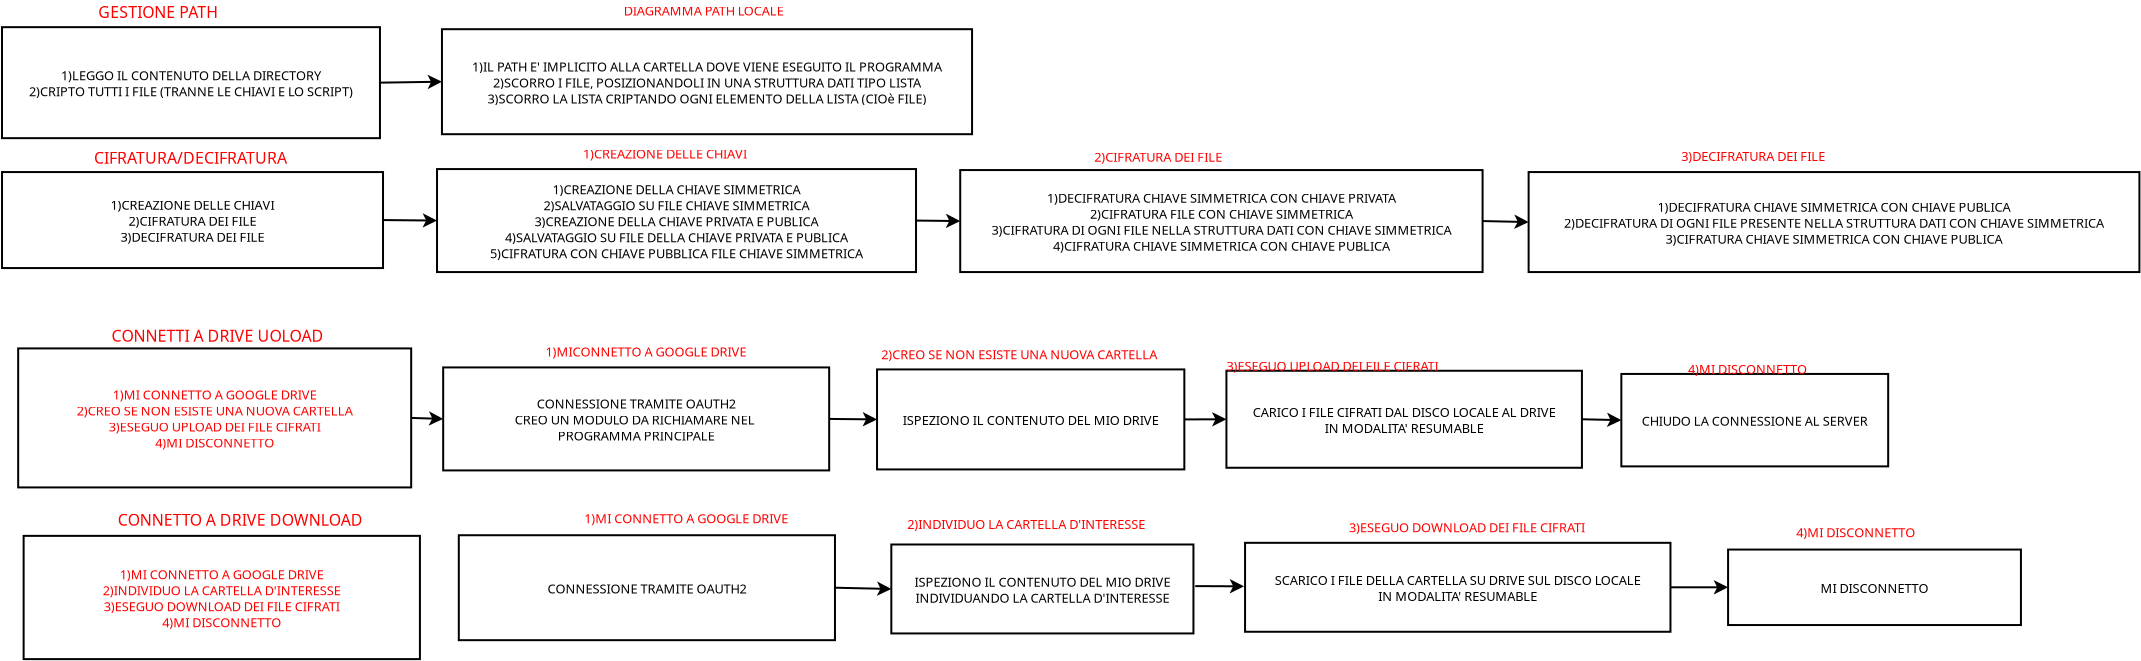 <?xml version="1.0" encoding="UTF-8"?>
<dia:diagram xmlns:dia="http://www.lysator.liu.se/~alla/dia/">
  <dia:layer name="Sfondo" visible="true" active="true">
    <dia:object type="Standard - Text" version="1" id="O0">
      <dia:attribute name="obj_pos">
        <dia:point val="-563.431,-408.673"/>
      </dia:attribute>
      <dia:attribute name="obj_bb">
        <dia:rectangle val="-563.431,-409.411;-552.171,-408.486"/>
      </dia:attribute>
      <dia:attribute name="text">
        <dia:composite type="text">
          <dia:attribute name="string">
            <dia:string>#CONNETTI A DRIVE UOLOAD#</dia:string>
          </dia:attribute>
          <dia:attribute name="font">
            <dia:font family="sans" style="0" name="Helvetica"/>
          </dia:attribute>
          <dia:attribute name="height">
            <dia:real val="0.994"/>
          </dia:attribute>
          <dia:attribute name="pos">
            <dia:point val="-563.431,-408.673"/>
          </dia:attribute>
          <dia:attribute name="color">
            <dia:color val="#ff0000"/>
          </dia:attribute>
          <dia:attribute name="alignment">
            <dia:enum val="0"/>
          </dia:attribute>
        </dia:composite>
      </dia:attribute>
      <dia:attribute name="valign">
        <dia:enum val="3"/>
      </dia:attribute>
    </dia:object>
    <dia:object type="Flowchart - Box" version="0" id="O1">
      <dia:attribute name="obj_pos">
        <dia:point val="-568.091,-408.337"/>
      </dia:attribute>
      <dia:attribute name="obj_bb">
        <dia:rectangle val="-568.141,-408.387;-548.391,-401.337"/>
      </dia:attribute>
      <dia:attribute name="elem_corner">
        <dia:point val="-568.091,-408.337"/>
      </dia:attribute>
      <dia:attribute name="elem_width">
        <dia:real val="19.65"/>
      </dia:attribute>
      <dia:attribute name="elem_height">
        <dia:real val="6.95"/>
      </dia:attribute>
      <dia:attribute name="border_width">
        <dia:real val="0.1"/>
      </dia:attribute>
      <dia:attribute name="show_background">
        <dia:boolean val="true"/>
      </dia:attribute>
      <dia:attribute name="padding">
        <dia:real val="0.5"/>
      </dia:attribute>
      <dia:attribute name="text">
        <dia:composite type="text">
          <dia:attribute name="string">
            <dia:string>#1)MI CONNETTO A GOOGLE DRIVE
2)CREO SE NON ESISTE UNA NUOVA CARTELLA
3)ESEGUO UPLOAD DEI FILE CIFRATI
4)MI DISCONNETTO#</dia:string>
          </dia:attribute>
          <dia:attribute name="font">
            <dia:font family="sans" style="0" name="Helvetica"/>
          </dia:attribute>
          <dia:attribute name="height">
            <dia:real val="0.8"/>
          </dia:attribute>
          <dia:attribute name="pos">
            <dia:point val="-558.266,-405.867"/>
          </dia:attribute>
          <dia:attribute name="color">
            <dia:color val="#ff0000"/>
          </dia:attribute>
          <dia:attribute name="alignment">
            <dia:enum val="1"/>
          </dia:attribute>
        </dia:composite>
      </dia:attribute>
    </dia:object>
    <dia:object type="Flowchart - Box" version="0" id="O2">
      <dia:attribute name="obj_pos">
        <dia:point val="-546.841,-407.387"/>
      </dia:attribute>
      <dia:attribute name="obj_bb">
        <dia:rectangle val="-546.891,-407.437;-527.491,-402.187"/>
      </dia:attribute>
      <dia:attribute name="elem_corner">
        <dia:point val="-546.841,-407.387"/>
      </dia:attribute>
      <dia:attribute name="elem_width">
        <dia:real val="19.3"/>
      </dia:attribute>
      <dia:attribute name="elem_height">
        <dia:real val="5.15"/>
      </dia:attribute>
      <dia:attribute name="show_background">
        <dia:boolean val="true"/>
      </dia:attribute>
      <dia:attribute name="padding">
        <dia:real val="0.5"/>
      </dia:attribute>
      <dia:attribute name="text">
        <dia:composite type="text">
          <dia:attribute name="string">
            <dia:string>#CONNESSIONE TRAMITE OAUTH2
CREO UN MODULO DA RICHIAMARE NEL 
PROGRAMMA PRINCIPALE#</dia:string>
          </dia:attribute>
          <dia:attribute name="font">
            <dia:font family="sans" style="0" name="Helvetica"/>
          </dia:attribute>
          <dia:attribute name="height">
            <dia:real val="0.8"/>
          </dia:attribute>
          <dia:attribute name="pos">
            <dia:point val="-537.191,-405.417"/>
          </dia:attribute>
          <dia:attribute name="color">
            <dia:color val="#000000"/>
          </dia:attribute>
          <dia:attribute name="alignment">
            <dia:enum val="1"/>
          </dia:attribute>
        </dia:composite>
      </dia:attribute>
    </dia:object>
    <dia:object type="Standard - Text" version="1" id="O3">
      <dia:attribute name="obj_pos">
        <dia:point val="-541.722,-407.934"/>
      </dia:attribute>
      <dia:attribute name="obj_bb">
        <dia:rectangle val="-541.722,-408.529;-530.942,-407.784"/>
      </dia:attribute>
      <dia:attribute name="text">
        <dia:composite type="text">
          <dia:attribute name="string">
            <dia:string>#1)MICONNETTO A GOOGLE DRIVE#</dia:string>
          </dia:attribute>
          <dia:attribute name="font">
            <dia:font family="sans" style="0" name="Helvetica"/>
          </dia:attribute>
          <dia:attribute name="height">
            <dia:real val="0.8"/>
          </dia:attribute>
          <dia:attribute name="pos">
            <dia:point val="-541.722,-407.934"/>
          </dia:attribute>
          <dia:attribute name="color">
            <dia:color val="#ff0000"/>
          </dia:attribute>
          <dia:attribute name="alignment">
            <dia:enum val="0"/>
          </dia:attribute>
        </dia:composite>
      </dia:attribute>
      <dia:attribute name="valign">
        <dia:enum val="3"/>
      </dia:attribute>
    </dia:object>
    <dia:object type="Flowchart - Box" version="0" id="O4">
      <dia:attribute name="obj_pos">
        <dia:point val="-525.148,-407.287"/>
      </dia:attribute>
      <dia:attribute name="obj_bb">
        <dia:rectangle val="-525.198,-407.337;-509.733,-402.237"/>
      </dia:attribute>
      <dia:attribute name="elem_corner">
        <dia:point val="-525.148,-407.287"/>
      </dia:attribute>
      <dia:attribute name="elem_width">
        <dia:real val="15.365"/>
      </dia:attribute>
      <dia:attribute name="elem_height">
        <dia:real val="5.0"/>
      </dia:attribute>
      <dia:attribute name="show_background">
        <dia:boolean val="true"/>
      </dia:attribute>
      <dia:attribute name="padding">
        <dia:real val="0.5"/>
      </dia:attribute>
      <dia:attribute name="text">
        <dia:composite type="text">
          <dia:attribute name="string">
            <dia:string>#ISPEZIONO IL CONTENUTO DEL MIO DRIVE#</dia:string>
          </dia:attribute>
          <dia:attribute name="font">
            <dia:font family="sans" style="0" name="Helvetica"/>
          </dia:attribute>
          <dia:attribute name="height">
            <dia:real val="0.8"/>
          </dia:attribute>
          <dia:attribute name="pos">
            <dia:point val="-517.466,-404.592"/>
          </dia:attribute>
          <dia:attribute name="color">
            <dia:color val="#000000"/>
          </dia:attribute>
          <dia:attribute name="alignment">
            <dia:enum val="1"/>
          </dia:attribute>
        </dia:composite>
      </dia:attribute>
    </dia:object>
    <dia:object type="Standard - Text" version="1" id="O5">
      <dia:attribute name="obj_pos">
        <dia:point val="-524.938,-407.792"/>
      </dia:attribute>
      <dia:attribute name="obj_bb">
        <dia:rectangle val="-524.938,-408.387;-509.791,-407.642"/>
      </dia:attribute>
      <dia:attribute name="text">
        <dia:composite type="text">
          <dia:attribute name="string">
            <dia:string>#2)CREO SE NON ESISTE UNA NUOVA CARTELLA#</dia:string>
          </dia:attribute>
          <dia:attribute name="font">
            <dia:font family="sans" style="0" name="Helvetica"/>
          </dia:attribute>
          <dia:attribute name="height">
            <dia:real val="0.8"/>
          </dia:attribute>
          <dia:attribute name="pos">
            <dia:point val="-524.938,-407.792"/>
          </dia:attribute>
          <dia:attribute name="color">
            <dia:color val="#ff0000"/>
          </dia:attribute>
          <dia:attribute name="alignment">
            <dia:enum val="0"/>
          </dia:attribute>
        </dia:composite>
      </dia:attribute>
      <dia:attribute name="valign">
        <dia:enum val="3"/>
      </dia:attribute>
    </dia:object>
    <dia:object type="Standard - Line" version="0" id="O6">
      <dia:attribute name="obj_pos">
        <dia:point val="-548.441,-404.862"/>
      </dia:attribute>
      <dia:attribute name="obj_bb">
        <dia:rectangle val="-548.493,-405.193;-546.729,-404.469"/>
      </dia:attribute>
      <dia:attribute name="conn_endpoints">
        <dia:point val="-548.441,-404.862"/>
        <dia:point val="-546.841,-404.812"/>
      </dia:attribute>
      <dia:attribute name="numcp">
        <dia:int val="1"/>
      </dia:attribute>
      <dia:attribute name="end_arrow">
        <dia:enum val="22"/>
      </dia:attribute>
      <dia:attribute name="end_arrow_length">
        <dia:real val="0.5"/>
      </dia:attribute>
      <dia:attribute name="end_arrow_width">
        <dia:real val="0.5"/>
      </dia:attribute>
      <dia:connections>
        <dia:connection handle="0" to="O1" connection="8"/>
        <dia:connection handle="1" to="O2" connection="7"/>
      </dia:connections>
    </dia:object>
    <dia:object type="Standard - Line" version="0" id="O7">
      <dia:attribute name="obj_pos">
        <dia:point val="-527.541,-404.812"/>
      </dia:attribute>
      <dia:attribute name="obj_bb">
        <dia:rectangle val="-527.592,-405.155;-525.036,-404.432"/>
      </dia:attribute>
      <dia:attribute name="conn_endpoints">
        <dia:point val="-527.541,-404.812"/>
        <dia:point val="-525.148,-404.787"/>
      </dia:attribute>
      <dia:attribute name="numcp">
        <dia:int val="1"/>
      </dia:attribute>
      <dia:attribute name="end_arrow">
        <dia:enum val="22"/>
      </dia:attribute>
      <dia:attribute name="end_arrow_length">
        <dia:real val="0.5"/>
      </dia:attribute>
      <dia:attribute name="end_arrow_width">
        <dia:real val="0.5"/>
      </dia:attribute>
      <dia:connections>
        <dia:connection handle="0" to="O2" connection="8"/>
        <dia:connection handle="1" to="O4" connection="7"/>
      </dia:connections>
    </dia:object>
    <dia:object type="Flowchart - Box" version="0" id="O8">
      <dia:attribute name="obj_pos">
        <dia:point val="-507.679,-407.22"/>
      </dia:attribute>
      <dia:attribute name="obj_bb">
        <dia:rectangle val="-507.729,-407.27;-489.854,-402.32"/>
      </dia:attribute>
      <dia:attribute name="elem_corner">
        <dia:point val="-507.679,-407.22"/>
      </dia:attribute>
      <dia:attribute name="elem_width">
        <dia:real val="17.775"/>
      </dia:attribute>
      <dia:attribute name="elem_height">
        <dia:real val="4.85"/>
      </dia:attribute>
      <dia:attribute name="show_background">
        <dia:boolean val="true"/>
      </dia:attribute>
      <dia:attribute name="padding">
        <dia:real val="0.5"/>
      </dia:attribute>
      <dia:attribute name="text">
        <dia:composite type="text">
          <dia:attribute name="string">
            <dia:string>#CARICO I FILE CIFRATI DAL DISCO LOCALE AL DRIVE
IN MODALITA' RESUMABLE#</dia:string>
          </dia:attribute>
          <dia:attribute name="font">
            <dia:font family="sans" style="0" name="Helvetica"/>
          </dia:attribute>
          <dia:attribute name="height">
            <dia:real val="0.8"/>
          </dia:attribute>
          <dia:attribute name="pos">
            <dia:point val="-498.791,-405"/>
          </dia:attribute>
          <dia:attribute name="color">
            <dia:color val="#000000"/>
          </dia:attribute>
          <dia:attribute name="alignment">
            <dia:enum val="1"/>
          </dia:attribute>
        </dia:composite>
      </dia:attribute>
    </dia:object>
    <dia:object type="Standard - Text" version="1" id="O9">
      <dia:attribute name="obj_pos">
        <dia:point val="-507.679,-407.22"/>
      </dia:attribute>
      <dia:attribute name="obj_bb">
        <dia:rectangle val="-507.679,-407.815;-496.006,-407.07"/>
      </dia:attribute>
      <dia:attribute name="text">
        <dia:composite type="text">
          <dia:attribute name="string">
            <dia:string>#3)ESEGUO UPLOAD DEI FILE CIFRATI#</dia:string>
          </dia:attribute>
          <dia:attribute name="font">
            <dia:font family="sans" style="0" name="Helvetica"/>
          </dia:attribute>
          <dia:attribute name="height">
            <dia:real val="0.8"/>
          </dia:attribute>
          <dia:attribute name="pos">
            <dia:point val="-507.679,-407.22"/>
          </dia:attribute>
          <dia:attribute name="color">
            <dia:color val="#ff0000"/>
          </dia:attribute>
          <dia:attribute name="alignment">
            <dia:enum val="0"/>
          </dia:attribute>
        </dia:composite>
      </dia:attribute>
      <dia:attribute name="valign">
        <dia:enum val="3"/>
      </dia:attribute>
      <dia:connections>
        <dia:connection handle="0" to="O8" connection="0"/>
      </dia:connections>
    </dia:object>
    <dia:object type="Standard - Line" version="0" id="O10">
      <dia:attribute name="obj_pos">
        <dia:point val="-509.783,-404.787"/>
      </dia:attribute>
      <dia:attribute name="obj_bb">
        <dia:rectangle val="-509.833,-405.154;-507.567,-404.431"/>
      </dia:attribute>
      <dia:attribute name="conn_endpoints">
        <dia:point val="-509.783,-404.787"/>
        <dia:point val="-507.679,-404.795"/>
      </dia:attribute>
      <dia:attribute name="numcp">
        <dia:int val="1"/>
      </dia:attribute>
      <dia:attribute name="end_arrow">
        <dia:enum val="22"/>
      </dia:attribute>
      <dia:attribute name="end_arrow_length">
        <dia:real val="0.5"/>
      </dia:attribute>
      <dia:attribute name="end_arrow_width">
        <dia:real val="0.5"/>
      </dia:attribute>
      <dia:connections>
        <dia:connection handle="0" to="O4" connection="8"/>
        <dia:connection handle="1" to="O8" connection="7"/>
      </dia:connections>
    </dia:object>
    <dia:object type="Flowchart - Box" version="0" id="O11">
      <dia:attribute name="obj_pos">
        <dia:point val="-487.933,-407.061"/>
      </dia:attribute>
      <dia:attribute name="obj_bb">
        <dia:rectangle val="-487.983,-407.111;-474.541,-402.389"/>
      </dia:attribute>
      <dia:attribute name="elem_corner">
        <dia:point val="-487.933,-407.061"/>
      </dia:attribute>
      <dia:attribute name="elem_width">
        <dia:real val="13.342"/>
      </dia:attribute>
      <dia:attribute name="elem_height">
        <dia:real val="4.622"/>
      </dia:attribute>
      <dia:attribute name="show_background">
        <dia:boolean val="true"/>
      </dia:attribute>
      <dia:attribute name="padding">
        <dia:real val="0.5"/>
      </dia:attribute>
      <dia:attribute name="text">
        <dia:composite type="text">
          <dia:attribute name="string">
            <dia:string>#CHIUDO LA CONNESSIONE AL SERVER#</dia:string>
          </dia:attribute>
          <dia:attribute name="font">
            <dia:font family="sans" style="0" name="Helvetica"/>
          </dia:attribute>
          <dia:attribute name="height">
            <dia:real val="0.8"/>
          </dia:attribute>
          <dia:attribute name="pos">
            <dia:point val="-481.262,-404.555"/>
          </dia:attribute>
          <dia:attribute name="color">
            <dia:color val="#000000"/>
          </dia:attribute>
          <dia:attribute name="alignment">
            <dia:enum val="1"/>
          </dia:attribute>
        </dia:composite>
      </dia:attribute>
    </dia:object>
    <dia:object type="Standard - Line" version="0" id="O12">
      <dia:attribute name="obj_pos">
        <dia:point val="-489.904,-404.795"/>
      </dia:attribute>
      <dia:attribute name="obj_bb">
        <dia:rectangle val="-489.955,-405.126;-487.821,-404.402"/>
      </dia:attribute>
      <dia:attribute name="conn_endpoints">
        <dia:point val="-489.904,-404.795"/>
        <dia:point val="-487.933,-404.75"/>
      </dia:attribute>
      <dia:attribute name="numcp">
        <dia:int val="1"/>
      </dia:attribute>
      <dia:attribute name="end_arrow">
        <dia:enum val="22"/>
      </dia:attribute>
      <dia:attribute name="end_arrow_length">
        <dia:real val="0.5"/>
      </dia:attribute>
      <dia:attribute name="end_arrow_width">
        <dia:real val="0.5"/>
      </dia:attribute>
      <dia:connections>
        <dia:connection handle="0" to="O8" connection="8"/>
        <dia:connection handle="1" to="O11" connection="7"/>
      </dia:connections>
    </dia:object>
    <dia:object type="Standard - Text" version="1" id="O13">
      <dia:attribute name="obj_pos">
        <dia:point val="-484.598,-407.061"/>
      </dia:attribute>
      <dia:attribute name="obj_bb">
        <dia:rectangle val="-484.598,-407.656;-478.303,-406.911"/>
      </dia:attribute>
      <dia:attribute name="text">
        <dia:composite type="text">
          <dia:attribute name="string">
            <dia:string>#4)MI DISCONNETTO#</dia:string>
          </dia:attribute>
          <dia:attribute name="font">
            <dia:font family="sans" style="0" name="Helvetica"/>
          </dia:attribute>
          <dia:attribute name="height">
            <dia:real val="0.8"/>
          </dia:attribute>
          <dia:attribute name="pos">
            <dia:point val="-484.598,-407.061"/>
          </dia:attribute>
          <dia:attribute name="color">
            <dia:color val="#ff0000"/>
          </dia:attribute>
          <dia:attribute name="alignment">
            <dia:enum val="0"/>
          </dia:attribute>
        </dia:composite>
      </dia:attribute>
      <dia:attribute name="valign">
        <dia:enum val="3"/>
      </dia:attribute>
      <dia:connections>
        <dia:connection handle="0" to="O11" connection="1"/>
      </dia:connections>
    </dia:object>
    <dia:object type="Standard - Text" version="1" id="O14">
      <dia:attribute name="obj_pos">
        <dia:point val="-564.091,-424.863"/>
      </dia:attribute>
      <dia:attribute name="obj_bb">
        <dia:rectangle val="-564.091,-425.596;-557.703,-424.676"/>
      </dia:attribute>
      <dia:attribute name="text">
        <dia:composite type="text">
          <dia:attribute name="string">
            <dia:string>#GESTIONE PATH#</dia:string>
          </dia:attribute>
          <dia:attribute name="font">
            <dia:font family="sans" style="0" name="Helvetica"/>
          </dia:attribute>
          <dia:attribute name="height">
            <dia:real val="0.988"/>
          </dia:attribute>
          <dia:attribute name="pos">
            <dia:point val="-564.091,-424.863"/>
          </dia:attribute>
          <dia:attribute name="color">
            <dia:color val="#ff0000"/>
          </dia:attribute>
          <dia:attribute name="alignment">
            <dia:enum val="0"/>
          </dia:attribute>
        </dia:composite>
      </dia:attribute>
      <dia:attribute name="valign">
        <dia:enum val="3"/>
      </dia:attribute>
    </dia:object>
    <dia:object type="Flowchart - Box" version="0" id="O15">
      <dia:attribute name="obj_pos">
        <dia:point val="-568.9,-424.4"/>
      </dia:attribute>
      <dia:attribute name="obj_bb">
        <dia:rectangle val="-568.95,-424.45;-549.952,-418.8"/>
      </dia:attribute>
      <dia:attribute name="elem_corner">
        <dia:point val="-568.9,-424.4"/>
      </dia:attribute>
      <dia:attribute name="elem_width">
        <dia:real val="18.898"/>
      </dia:attribute>
      <dia:attribute name="elem_height">
        <dia:real val="5.55"/>
      </dia:attribute>
      <dia:attribute name="show_background">
        <dia:boolean val="true"/>
      </dia:attribute>
      <dia:attribute name="padding">
        <dia:real val="0.5"/>
      </dia:attribute>
      <dia:attribute name="text">
        <dia:composite type="text">
          <dia:attribute name="string">
            <dia:string>#1)LEGGO IL CONTENUTO DELLA DIRECTORY
2)CRIPTO TUTTI I FILE (TRANNE LE CHIAVI E LO SCRIPT)#</dia:string>
          </dia:attribute>
          <dia:attribute name="font">
            <dia:font family="sans" style="0" name="Helvetica"/>
          </dia:attribute>
          <dia:attribute name="height">
            <dia:real val="0.8"/>
          </dia:attribute>
          <dia:attribute name="pos">
            <dia:point val="-559.451,-421.83"/>
          </dia:attribute>
          <dia:attribute name="color">
            <dia:color val="#000000"/>
          </dia:attribute>
          <dia:attribute name="alignment">
            <dia:enum val="1"/>
          </dia:attribute>
        </dia:composite>
      </dia:attribute>
    </dia:object>
    <dia:object type="Flowchart - Box" version="0" id="O16">
      <dia:attribute name="obj_pos">
        <dia:point val="-546.902,-424.298"/>
      </dia:attribute>
      <dia:attribute name="obj_bb">
        <dia:rectangle val="-546.952,-424.348;-520.347,-418.998"/>
      </dia:attribute>
      <dia:attribute name="elem_corner">
        <dia:point val="-546.902,-424.298"/>
      </dia:attribute>
      <dia:attribute name="elem_width">
        <dia:real val="26.505"/>
      </dia:attribute>
      <dia:attribute name="elem_height">
        <dia:real val="5.25"/>
      </dia:attribute>
      <dia:attribute name="show_background">
        <dia:boolean val="true"/>
      </dia:attribute>
      <dia:attribute name="padding">
        <dia:real val="0.5"/>
      </dia:attribute>
      <dia:attribute name="text">
        <dia:composite type="text">
          <dia:attribute name="string">
            <dia:string>#1)IL PATH E' IMPLICITO ALLA CARTELLA DOVE VIENE ESEGUITO IL PROGRAMMA
2)SCORRO I FILE, POSIZIONANDOLI IN UNA STRUTTURA DATI TIPO LISTA
3)SCORRO LA LISTA CRIPTANDO OGNI ELEMENTO DELLA LISTA (CIOè FILE)#</dia:string>
          </dia:attribute>
          <dia:attribute name="font">
            <dia:font family="sans" style="0" name="Helvetica"/>
          </dia:attribute>
          <dia:attribute name="height">
            <dia:real val="0.8"/>
          </dia:attribute>
          <dia:attribute name="pos">
            <dia:point val="-533.649,-422.278"/>
          </dia:attribute>
          <dia:attribute name="color">
            <dia:color val="#000000"/>
          </dia:attribute>
          <dia:attribute name="alignment">
            <dia:enum val="1"/>
          </dia:attribute>
        </dia:composite>
      </dia:attribute>
    </dia:object>
    <dia:object type="Standard - Line" version="0" id="O17">
      <dia:attribute name="obj_pos">
        <dia:point val="-550.002,-421.625"/>
      </dia:attribute>
      <dia:attribute name="obj_bb">
        <dia:rectangle val="-550.053,-422.025;-546.79,-421.302"/>
      </dia:attribute>
      <dia:attribute name="conn_endpoints">
        <dia:point val="-550.002,-421.625"/>
        <dia:point val="-546.902,-421.673"/>
      </dia:attribute>
      <dia:attribute name="numcp">
        <dia:int val="1"/>
      </dia:attribute>
      <dia:attribute name="end_arrow">
        <dia:enum val="22"/>
      </dia:attribute>
      <dia:attribute name="end_arrow_length">
        <dia:real val="0.5"/>
      </dia:attribute>
      <dia:attribute name="end_arrow_width">
        <dia:real val="0.5"/>
      </dia:attribute>
      <dia:connections>
        <dia:connection handle="0" to="O15" connection="8"/>
        <dia:connection handle="1" to="O16" connection="7"/>
      </dia:connections>
    </dia:object>
    <dia:object type="Flowchart - Box" version="0" id="O18">
      <dia:attribute name="obj_pos">
        <dia:point val="-568.899,-417.155"/>
      </dia:attribute>
      <dia:attribute name="obj_bb">
        <dia:rectangle val="-568.949,-417.205;-549.799,-412.305"/>
      </dia:attribute>
      <dia:attribute name="elem_corner">
        <dia:point val="-568.899,-417.155"/>
      </dia:attribute>
      <dia:attribute name="elem_width">
        <dia:real val="19.05"/>
      </dia:attribute>
      <dia:attribute name="elem_height">
        <dia:real val="4.8"/>
      </dia:attribute>
      <dia:attribute name="show_background">
        <dia:boolean val="true"/>
      </dia:attribute>
      <dia:attribute name="padding">
        <dia:real val="0.5"/>
      </dia:attribute>
      <dia:attribute name="text">
        <dia:composite type="text">
          <dia:attribute name="string">
            <dia:string>#1)CREAZIONE DELLE CHIAVI
2)CIFRATURA DEI FILE
3)DECIFRATURA DEI FILE#</dia:string>
          </dia:attribute>
          <dia:attribute name="font">
            <dia:font family="sans" style="0" name="Helvetica"/>
          </dia:attribute>
          <dia:attribute name="height">
            <dia:real val="0.8"/>
          </dia:attribute>
          <dia:attribute name="pos">
            <dia:point val="-559.374,-415.36"/>
          </dia:attribute>
          <dia:attribute name="color">
            <dia:color val="#000000"/>
          </dia:attribute>
          <dia:attribute name="alignment">
            <dia:enum val="1"/>
          </dia:attribute>
        </dia:composite>
      </dia:attribute>
    </dia:object>
    <dia:object type="Standard - Text" version="1" id="O19">
      <dia:attribute name="obj_pos">
        <dia:point val="-559.451,-418.85"/>
      </dia:attribute>
      <dia:attribute name="obj_bb">
        <dia:rectangle val="-559.451,-419.445;-559.451,-418.7"/>
      </dia:attribute>
      <dia:attribute name="text">
        <dia:composite type="text">
          <dia:attribute name="string">
            <dia:string>##</dia:string>
          </dia:attribute>
          <dia:attribute name="font">
            <dia:font family="sans" style="0" name="Helvetica"/>
          </dia:attribute>
          <dia:attribute name="height">
            <dia:real val="0.8"/>
          </dia:attribute>
          <dia:attribute name="pos">
            <dia:point val="-559.451,-418.85"/>
          </dia:attribute>
          <dia:attribute name="color">
            <dia:color val="#000000"/>
          </dia:attribute>
          <dia:attribute name="alignment">
            <dia:enum val="0"/>
          </dia:attribute>
        </dia:composite>
      </dia:attribute>
      <dia:attribute name="valign">
        <dia:enum val="3"/>
      </dia:attribute>
      <dia:connections>
        <dia:connection handle="0" to="O15" connection="13"/>
      </dia:connections>
    </dia:object>
    <dia:object type="Standard - Text" version="1" id="O20">
      <dia:attribute name="obj_pos">
        <dia:point val="-564.305,-417.575"/>
      </dia:attribute>
      <dia:attribute name="obj_bb">
        <dia:rectangle val="-564.305,-418.313;-553.902,-417.387"/>
      </dia:attribute>
      <dia:attribute name="text">
        <dia:composite type="text">
          <dia:attribute name="string">
            <dia:string>#CIFRATURA/DECIFRATURA#</dia:string>
          </dia:attribute>
          <dia:attribute name="font">
            <dia:font family="sans" style="0" name="Helvetica"/>
          </dia:attribute>
          <dia:attribute name="height">
            <dia:real val="0.994"/>
          </dia:attribute>
          <dia:attribute name="pos">
            <dia:point val="-564.305,-417.575"/>
          </dia:attribute>
          <dia:attribute name="color">
            <dia:color val="#ff0000"/>
          </dia:attribute>
          <dia:attribute name="alignment">
            <dia:enum val="0"/>
          </dia:attribute>
        </dia:composite>
      </dia:attribute>
      <dia:attribute name="valign">
        <dia:enum val="3"/>
      </dia:attribute>
    </dia:object>
    <dia:object type="Flowchart - Box" version="0" id="O21">
      <dia:attribute name="obj_pos">
        <dia:point val="-547.149,-417.305"/>
      </dia:attribute>
      <dia:attribute name="obj_bb">
        <dia:rectangle val="-547.199,-417.355;-523.149,-412.105"/>
      </dia:attribute>
      <dia:attribute name="elem_corner">
        <dia:point val="-547.149,-417.305"/>
      </dia:attribute>
      <dia:attribute name="elem_width">
        <dia:real val="23.95"/>
      </dia:attribute>
      <dia:attribute name="elem_height">
        <dia:real val="5.15"/>
      </dia:attribute>
      <dia:attribute name="show_background">
        <dia:boolean val="true"/>
      </dia:attribute>
      <dia:attribute name="padding">
        <dia:real val="0.5"/>
      </dia:attribute>
      <dia:attribute name="text">
        <dia:composite type="text">
          <dia:attribute name="string">
            <dia:string>#1)CREAZIONE DELLA CHIAVE SIMMETRICA
2)SALVATAGGIO SU FILE CHIAVE SIMMETRICA
3)CREAZIONE DELLA CHIAVE PRIVATA E PUBLICA
4)SALVATAGGIO SU FILE DELLA CHIAVE PRIVATA E PUBLICA
5)CIFRATURA CON CHIAVE PUBBLICA FILE CHIAVE SIMMETRICA#</dia:string>
          </dia:attribute>
          <dia:attribute name="font">
            <dia:font family="sans" style="0" name="Helvetica"/>
          </dia:attribute>
          <dia:attribute name="height">
            <dia:real val="0.8"/>
          </dia:attribute>
          <dia:attribute name="pos">
            <dia:point val="-535.174,-416.135"/>
          </dia:attribute>
          <dia:attribute name="color">
            <dia:color val="#000000"/>
          </dia:attribute>
          <dia:attribute name="alignment">
            <dia:enum val="1"/>
          </dia:attribute>
        </dia:composite>
      </dia:attribute>
    </dia:object>
    <dia:object type="Standard - Line" version="0" id="O22">
      <dia:attribute name="obj_pos">
        <dia:point val="-549.849,-414.755"/>
      </dia:attribute>
      <dia:attribute name="obj_bb">
        <dia:rectangle val="-549.899,-415.097;-547.037,-414.374"/>
      </dia:attribute>
      <dia:attribute name="conn_endpoints">
        <dia:point val="-549.849,-414.755"/>
        <dia:point val="-547.149,-414.73"/>
      </dia:attribute>
      <dia:attribute name="numcp">
        <dia:int val="1"/>
      </dia:attribute>
      <dia:attribute name="end_arrow">
        <dia:enum val="22"/>
      </dia:attribute>
      <dia:attribute name="end_arrow_length">
        <dia:real val="0.5"/>
      </dia:attribute>
      <dia:attribute name="end_arrow_width">
        <dia:real val="0.5"/>
      </dia:attribute>
      <dia:connections>
        <dia:connection handle="0" to="O18" connection="8"/>
        <dia:connection handle="1" to="O21" connection="7"/>
      </dia:connections>
    </dia:object>
    <dia:object type="Flowchart - Box" version="0" id="O23">
      <dia:attribute name="obj_pos">
        <dia:point val="-520.989,-417.255"/>
      </dia:attribute>
      <dia:attribute name="obj_bb">
        <dia:rectangle val="-521.039,-417.305;-494.822,-412.105"/>
      </dia:attribute>
      <dia:attribute name="elem_corner">
        <dia:point val="-520.989,-417.255"/>
      </dia:attribute>
      <dia:attribute name="elem_width">
        <dia:real val="26.118"/>
      </dia:attribute>
      <dia:attribute name="elem_height">
        <dia:real val="5.1"/>
      </dia:attribute>
      <dia:attribute name="show_background">
        <dia:boolean val="true"/>
      </dia:attribute>
      <dia:attribute name="padding">
        <dia:real val="0.5"/>
      </dia:attribute>
      <dia:attribute name="text">
        <dia:composite type="text">
          <dia:attribute name="string">
            <dia:string>#1)DECIFRATURA CHIAVE SIMMETRICA CON CHIAVE PRIVATA
2)CIFRATURA FILE CON CHIAVE SIMMETRICA
3)CIFRATURA DI OGNI FILE NELLA STRUTTURA DATI CON CHIAVE SIMMETRICA
4)CIFRATURA CHIAVE SIMMETRICA CON CHIAVE PUBLICA#</dia:string>
          </dia:attribute>
          <dia:attribute name="font">
            <dia:font family="sans" style="0" name="Helvetica"/>
          </dia:attribute>
          <dia:attribute name="height">
            <dia:real val="0.8"/>
          </dia:attribute>
          <dia:attribute name="pos">
            <dia:point val="-507.93,-415.71"/>
          </dia:attribute>
          <dia:attribute name="color">
            <dia:color val="#000000"/>
          </dia:attribute>
          <dia:attribute name="alignment">
            <dia:enum val="1"/>
          </dia:attribute>
        </dia:composite>
      </dia:attribute>
    </dia:object>
    <dia:object type="Standard - Text" version="1" id="O24">
      <dia:attribute name="obj_pos">
        <dia:point val="-539.855,-417.827"/>
      </dia:attribute>
      <dia:attribute name="obj_bb">
        <dia:rectangle val="-539.855,-418.422;-530.837,-417.677"/>
      </dia:attribute>
      <dia:attribute name="text">
        <dia:composite type="text">
          <dia:attribute name="string">
            <dia:string>#1)CREAZIONE DELLE CHIAVI#</dia:string>
          </dia:attribute>
          <dia:attribute name="font">
            <dia:font family="sans" style="0" name="Helvetica"/>
          </dia:attribute>
          <dia:attribute name="height">
            <dia:real val="0.8"/>
          </dia:attribute>
          <dia:attribute name="pos">
            <dia:point val="-539.855,-417.827"/>
          </dia:attribute>
          <dia:attribute name="color">
            <dia:color val="#ff0000"/>
          </dia:attribute>
          <dia:attribute name="alignment">
            <dia:enum val="0"/>
          </dia:attribute>
        </dia:composite>
      </dia:attribute>
      <dia:attribute name="valign">
        <dia:enum val="3"/>
      </dia:attribute>
    </dia:object>
    <dia:object type="Standard - Text" version="1" id="O25">
      <dia:attribute name="obj_pos">
        <dia:point val="-514.291,-417.675"/>
      </dia:attribute>
      <dia:attribute name="obj_bb">
        <dia:rectangle val="-514.291,-418.27;-507.194,-417.525"/>
      </dia:attribute>
      <dia:attribute name="text">
        <dia:composite type="text">
          <dia:attribute name="string">
            <dia:string>#2)CIFRATURA DEI FILE#</dia:string>
          </dia:attribute>
          <dia:attribute name="font">
            <dia:font family="sans" style="0" name="Helvetica"/>
          </dia:attribute>
          <dia:attribute name="height">
            <dia:real val="0.8"/>
          </dia:attribute>
          <dia:attribute name="pos">
            <dia:point val="-514.291,-417.675"/>
          </dia:attribute>
          <dia:attribute name="color">
            <dia:color val="#ff0000"/>
          </dia:attribute>
          <dia:attribute name="alignment">
            <dia:enum val="0"/>
          </dia:attribute>
        </dia:composite>
      </dia:attribute>
      <dia:attribute name="valign">
        <dia:enum val="3"/>
      </dia:attribute>
    </dia:object>
    <dia:object type="Standard - Text" version="1" id="O26">
      <dia:attribute name="obj_pos">
        <dia:point val="-484.934,-417.702"/>
      </dia:attribute>
      <dia:attribute name="obj_bb">
        <dia:rectangle val="-484.934,-418.297;-476.939,-417.552"/>
      </dia:attribute>
      <dia:attribute name="text">
        <dia:composite type="text">
          <dia:attribute name="string">
            <dia:string>#3)DECIFRATURA DEI FILE#</dia:string>
          </dia:attribute>
          <dia:attribute name="font">
            <dia:font family="sans" style="0" name="Helvetica"/>
          </dia:attribute>
          <dia:attribute name="height">
            <dia:real val="0.8"/>
          </dia:attribute>
          <dia:attribute name="pos">
            <dia:point val="-484.934,-417.702"/>
          </dia:attribute>
          <dia:attribute name="color">
            <dia:color val="#ff0000"/>
          </dia:attribute>
          <dia:attribute name="alignment">
            <dia:enum val="0"/>
          </dia:attribute>
        </dia:composite>
      </dia:attribute>
      <dia:attribute name="valign">
        <dia:enum val="3"/>
      </dia:attribute>
    </dia:object>
    <dia:object type="Standard - Line" version="0" id="O27">
      <dia:attribute name="obj_pos">
        <dia:point val="-523.199,-414.73"/>
      </dia:attribute>
      <dia:attribute name="obj_bb">
        <dia:rectangle val="-523.25,-415.074;-520.877,-414.35"/>
      </dia:attribute>
      <dia:attribute name="conn_endpoints">
        <dia:point val="-523.199,-414.73"/>
        <dia:point val="-520.989,-414.705"/>
      </dia:attribute>
      <dia:attribute name="numcp">
        <dia:int val="1"/>
      </dia:attribute>
      <dia:attribute name="end_arrow">
        <dia:enum val="22"/>
      </dia:attribute>
      <dia:attribute name="end_arrow_length">
        <dia:real val="0.5"/>
      </dia:attribute>
      <dia:attribute name="end_arrow_width">
        <dia:real val="0.5"/>
      </dia:attribute>
      <dia:connections>
        <dia:connection handle="0" to="O21" connection="8"/>
        <dia:connection handle="1" to="O23" connection="7"/>
      </dia:connections>
    </dia:object>
    <dia:object type="Flowchart - Box" version="0" id="O28">
      <dia:attribute name="obj_pos">
        <dia:point val="-492.569,-417.155"/>
      </dia:attribute>
      <dia:attribute name="obj_bb">
        <dia:rectangle val="-492.619,-417.205;-461.979,-412.105"/>
      </dia:attribute>
      <dia:attribute name="elem_corner">
        <dia:point val="-492.569,-417.155"/>
      </dia:attribute>
      <dia:attribute name="elem_width">
        <dia:real val="30.54"/>
      </dia:attribute>
      <dia:attribute name="elem_height">
        <dia:real val="5.0"/>
      </dia:attribute>
      <dia:attribute name="show_background">
        <dia:boolean val="true"/>
      </dia:attribute>
      <dia:attribute name="padding">
        <dia:real val="0.5"/>
      </dia:attribute>
      <dia:attribute name="text">
        <dia:composite type="text">
          <dia:attribute name="string">
            <dia:string>#1)DECIFRATURA CHIAVE SIMMETRICA CON CHIAVE PUBLICA
2)DECIFRATURA DI OGNI FILE PRESENTE NELLA STRUTTURA DATI CON CHIAVE SIMMETRICA
3)CIFRATURA CHIAVE SIMMETRICA CON CHIAVE PUBLICA#</dia:string>
          </dia:attribute>
          <dia:attribute name="font">
            <dia:font family="sans" style="0" name="Helvetica"/>
          </dia:attribute>
          <dia:attribute name="height">
            <dia:real val="0.8"/>
          </dia:attribute>
          <dia:attribute name="pos">
            <dia:point val="-477.299,-415.26"/>
          </dia:attribute>
          <dia:attribute name="color">
            <dia:color val="#000000"/>
          </dia:attribute>
          <dia:attribute name="alignment">
            <dia:enum val="1"/>
          </dia:attribute>
        </dia:composite>
      </dia:attribute>
    </dia:object>
    <dia:object type="Standard - Line" version="0" id="O29">
      <dia:attribute name="obj_pos">
        <dia:point val="-494.871,-414.705"/>
      </dia:attribute>
      <dia:attribute name="obj_bb">
        <dia:rectangle val="-494.922,-415.03;-492.457,-414.307"/>
      </dia:attribute>
      <dia:attribute name="conn_endpoints">
        <dia:point val="-494.871,-414.705"/>
        <dia:point val="-492.569,-414.655"/>
      </dia:attribute>
      <dia:attribute name="numcp">
        <dia:int val="1"/>
      </dia:attribute>
      <dia:attribute name="end_arrow">
        <dia:enum val="22"/>
      </dia:attribute>
      <dia:attribute name="end_arrow_length">
        <dia:real val="0.5"/>
      </dia:attribute>
      <dia:attribute name="end_arrow_width">
        <dia:real val="0.5"/>
      </dia:attribute>
      <dia:connections>
        <dia:connection handle="0" to="O23" connection="8"/>
        <dia:connection handle="1" to="O28" connection="7"/>
      </dia:connections>
    </dia:object>
    <dia:object type="Standard - Text" version="1" id="O30">
      <dia:attribute name="obj_pos">
        <dia:point val="-563.118,-399.467"/>
      </dia:attribute>
      <dia:attribute name="obj_bb">
        <dia:rectangle val="-563.118,-400.202;-550.096,-399.279"/>
      </dia:attribute>
      <dia:attribute name="text">
        <dia:composite type="text">
          <dia:attribute name="string">
            <dia:string>#CONNETTO A DRIVE DOWNLOAD#</dia:string>
          </dia:attribute>
          <dia:attribute name="font">
            <dia:font family="sans" style="0" name="Helvetica"/>
          </dia:attribute>
          <dia:attribute name="height">
            <dia:real val="0.991"/>
          </dia:attribute>
          <dia:attribute name="pos">
            <dia:point val="-563.118,-399.467"/>
          </dia:attribute>
          <dia:attribute name="color">
            <dia:color val="#ff0000"/>
          </dia:attribute>
          <dia:attribute name="alignment">
            <dia:enum val="0"/>
          </dia:attribute>
        </dia:composite>
      </dia:attribute>
      <dia:attribute name="valign">
        <dia:enum val="3"/>
      </dia:attribute>
    </dia:object>
    <dia:object type="Flowchart - Box" version="0" id="O31">
      <dia:attribute name="obj_pos">
        <dia:point val="-567.819,-398.965"/>
      </dia:attribute>
      <dia:attribute name="obj_bb">
        <dia:rectangle val="-567.869,-399.015;-547.954,-392.752"/>
      </dia:attribute>
      <dia:attribute name="elem_corner">
        <dia:point val="-567.819,-398.965"/>
      </dia:attribute>
      <dia:attribute name="elem_width">
        <dia:real val="19.815"/>
      </dia:attribute>
      <dia:attribute name="elem_height">
        <dia:real val="6.163"/>
      </dia:attribute>
      <dia:attribute name="border_width">
        <dia:real val="0.1"/>
      </dia:attribute>
      <dia:attribute name="show_background">
        <dia:boolean val="true"/>
      </dia:attribute>
      <dia:attribute name="padding">
        <dia:real val="0.5"/>
      </dia:attribute>
      <dia:attribute name="text">
        <dia:composite type="text">
          <dia:attribute name="string">
            <dia:string>#1)MI CONNETTO A GOOGLE DRIVE
2)INDIVIDUO LA CARTELLA D'INTERESSE
3)ESEGUO DOWNLOAD DEI FILE CIFRATI
4)MI DISCONNETTO#</dia:string>
          </dia:attribute>
          <dia:attribute name="font">
            <dia:font family="sans" style="0" name="Helvetica"/>
          </dia:attribute>
          <dia:attribute name="height">
            <dia:real val="0.8"/>
          </dia:attribute>
          <dia:attribute name="pos">
            <dia:point val="-557.911,-396.889"/>
          </dia:attribute>
          <dia:attribute name="color">
            <dia:color val="#ff0000"/>
          </dia:attribute>
          <dia:attribute name="alignment">
            <dia:enum val="1"/>
          </dia:attribute>
        </dia:composite>
      </dia:attribute>
    </dia:object>
    <dia:object type="Standard - Text" version="1" id="O32">
      <dia:attribute name="obj_pos">
        <dia:point val="-539.791,-399.597"/>
      </dia:attribute>
      <dia:attribute name="obj_bb">
        <dia:rectangle val="-539.791,-400.192;-528.809,-399.447"/>
      </dia:attribute>
      <dia:attribute name="text">
        <dia:composite type="text">
          <dia:attribute name="string">
            <dia:string>#1)MI CONNETTO A GOOGLE DRIVE#</dia:string>
          </dia:attribute>
          <dia:attribute name="font">
            <dia:font family="sans" style="0" name="Helvetica"/>
          </dia:attribute>
          <dia:attribute name="height">
            <dia:real val="0.8"/>
          </dia:attribute>
          <dia:attribute name="pos">
            <dia:point val="-539.791,-399.597"/>
          </dia:attribute>
          <dia:attribute name="color">
            <dia:color val="#ff0000"/>
          </dia:attribute>
          <dia:attribute name="alignment">
            <dia:enum val="0"/>
          </dia:attribute>
        </dia:composite>
      </dia:attribute>
      <dia:attribute name="valign">
        <dia:enum val="3"/>
      </dia:attribute>
    </dia:object>
    <dia:object type="Flowchart - Box" version="0" id="O33">
      <dia:attribute name="obj_pos">
        <dia:point val="-546.06,-398.996"/>
      </dia:attribute>
      <dia:attribute name="obj_bb">
        <dia:rectangle val="-546.11,-399.046;-527.202,-393.699"/>
      </dia:attribute>
      <dia:attribute name="elem_corner">
        <dia:point val="-546.06,-398.996"/>
      </dia:attribute>
      <dia:attribute name="elem_width">
        <dia:real val="18.808"/>
      </dia:attribute>
      <dia:attribute name="elem_height">
        <dia:real val="5.247"/>
      </dia:attribute>
      <dia:attribute name="show_background">
        <dia:boolean val="true"/>
      </dia:attribute>
      <dia:attribute name="padding">
        <dia:real val="0.5"/>
      </dia:attribute>
      <dia:attribute name="text">
        <dia:composite type="text">
          <dia:attribute name="string">
            <dia:string>#CONNESSIONE TRAMITE OAUTH2#</dia:string>
          </dia:attribute>
          <dia:attribute name="font">
            <dia:font family="sans" style="0" name="Helvetica"/>
          </dia:attribute>
          <dia:attribute name="height">
            <dia:real val="0.8"/>
          </dia:attribute>
          <dia:attribute name="pos">
            <dia:point val="-536.656,-396.178"/>
          </dia:attribute>
          <dia:attribute name="color">
            <dia:color val="#000000"/>
          </dia:attribute>
          <dia:attribute name="alignment">
            <dia:enum val="1"/>
          </dia:attribute>
        </dia:composite>
      </dia:attribute>
    </dia:object>
    <dia:object type="Flowchart - Box" version="0" id="O34">
      <dia:attribute name="obj_pos">
        <dia:point val="-524.434,-398.533"/>
      </dia:attribute>
      <dia:attribute name="obj_bb">
        <dia:rectangle val="-524.484,-398.583;-509.278,-394.036"/>
      </dia:attribute>
      <dia:attribute name="elem_corner">
        <dia:point val="-524.434,-398.533"/>
      </dia:attribute>
      <dia:attribute name="elem_width">
        <dia:real val="15.106"/>
      </dia:attribute>
      <dia:attribute name="elem_height">
        <dia:real val="4.447"/>
      </dia:attribute>
      <dia:attribute name="show_background">
        <dia:boolean val="true"/>
      </dia:attribute>
      <dia:attribute name="padding">
        <dia:real val="0.5"/>
      </dia:attribute>
      <dia:attribute name="text">
        <dia:composite type="text">
          <dia:attribute name="string">
            <dia:string>#ISPEZIONO IL CONTENUTO DEL MIO DRIVE
INDIVIDUANDO LA CARTELLA D'INTERESSE#</dia:string>
          </dia:attribute>
          <dia:attribute name="font">
            <dia:font family="sans" style="0" name="Helvetica"/>
          </dia:attribute>
          <dia:attribute name="height">
            <dia:real val="0.8"/>
          </dia:attribute>
          <dia:attribute name="pos">
            <dia:point val="-516.881,-396.514"/>
          </dia:attribute>
          <dia:attribute name="color">
            <dia:color val="#000000"/>
          </dia:attribute>
          <dia:attribute name="alignment">
            <dia:enum val="1"/>
          </dia:attribute>
        </dia:composite>
      </dia:attribute>
    </dia:object>
    <dia:object type="Flowchart - Box" version="0" id="O35">
      <dia:attribute name="obj_pos">
        <dia:point val="-506.747,-398.617"/>
      </dia:attribute>
      <dia:attribute name="obj_bb">
        <dia:rectangle val="-506.797,-398.667;-485.427,-394.12"/>
      </dia:attribute>
      <dia:attribute name="elem_corner">
        <dia:point val="-506.747,-398.617"/>
      </dia:attribute>
      <dia:attribute name="elem_width">
        <dia:real val="21.27"/>
      </dia:attribute>
      <dia:attribute name="elem_height">
        <dia:real val="4.447"/>
      </dia:attribute>
      <dia:attribute name="show_background">
        <dia:boolean val="true"/>
      </dia:attribute>
      <dia:attribute name="padding">
        <dia:real val="0.5"/>
      </dia:attribute>
      <dia:attribute name="text">
        <dia:composite type="text">
          <dia:attribute name="string">
            <dia:string>#SCARICO I FILE DELLA CARTELLA SU DRIVE SUL DISCO LOCALE
IN MODALITA' RESUMABLE#</dia:string>
          </dia:attribute>
          <dia:attribute name="font">
            <dia:font family="sans" style="0" name="Helvetica"/>
          </dia:attribute>
          <dia:attribute name="height">
            <dia:real val="0.8"/>
          </dia:attribute>
          <dia:attribute name="pos">
            <dia:point val="-496.112,-396.598"/>
          </dia:attribute>
          <dia:attribute name="color">
            <dia:color val="#000000"/>
          </dia:attribute>
          <dia:attribute name="alignment">
            <dia:enum val="1"/>
          </dia:attribute>
        </dia:composite>
      </dia:attribute>
    </dia:object>
    <dia:object type="Flowchart - Box" version="0" id="O36">
      <dia:attribute name="obj_pos">
        <dia:point val="-482.596,-398.28"/>
      </dia:attribute>
      <dia:attribute name="obj_bb">
        <dia:rectangle val="-482.646,-398.33;-467.903,-394.456"/>
      </dia:attribute>
      <dia:attribute name="elem_corner">
        <dia:point val="-482.596,-398.28"/>
      </dia:attribute>
      <dia:attribute name="elem_width">
        <dia:real val="14.643"/>
      </dia:attribute>
      <dia:attribute name="elem_height">
        <dia:real val="3.774"/>
      </dia:attribute>
      <dia:attribute name="show_background">
        <dia:boolean val="true"/>
      </dia:attribute>
      <dia:attribute name="padding">
        <dia:real val="0.5"/>
      </dia:attribute>
      <dia:attribute name="text">
        <dia:composite type="text">
          <dia:attribute name="string">
            <dia:string>#MI DISCONNETTO#</dia:string>
          </dia:attribute>
          <dia:attribute name="font">
            <dia:font family="sans" style="0" name="Helvetica"/>
          </dia:attribute>
          <dia:attribute name="height">
            <dia:real val="0.8"/>
          </dia:attribute>
          <dia:attribute name="pos">
            <dia:point val="-475.275,-396.198"/>
          </dia:attribute>
          <dia:attribute name="color">
            <dia:color val="#000000"/>
          </dia:attribute>
          <dia:attribute name="alignment">
            <dia:enum val="1"/>
          </dia:attribute>
        </dia:composite>
      </dia:attribute>
    </dia:object>
    <dia:object type="Standard - Line" version="0" id="O37">
      <dia:attribute name="obj_pos">
        <dia:point val="-527.252,-396.372"/>
      </dia:attribute>
      <dia:attribute name="obj_bb">
        <dia:rectangle val="-527.303,-396.684;-524.322,-395.961"/>
      </dia:attribute>
      <dia:attribute name="conn_endpoints">
        <dia:point val="-527.252,-396.372"/>
        <dia:point val="-524.434,-396.309"/>
      </dia:attribute>
      <dia:attribute name="numcp">
        <dia:int val="1"/>
      </dia:attribute>
      <dia:attribute name="end_arrow">
        <dia:enum val="22"/>
      </dia:attribute>
      <dia:attribute name="end_arrow_length">
        <dia:real val="0.5"/>
      </dia:attribute>
      <dia:attribute name="end_arrow_width">
        <dia:real val="0.5"/>
      </dia:attribute>
      <dia:connections>
        <dia:connection handle="0" to="O33" connection="8"/>
        <dia:connection handle="1" to="O34" connection="7"/>
      </dia:connections>
    </dia:object>
    <dia:object type="Standard - Line" version="0" id="O38">
      <dia:attribute name="obj_pos">
        <dia:point val="-509.241,-396.453"/>
      </dia:attribute>
      <dia:attribute name="obj_bb">
        <dia:rectangle val="-509.291,-396.806;-506.686,-396.083"/>
      </dia:attribute>
      <dia:attribute name="conn_endpoints">
        <dia:point val="-509.241,-396.453"/>
        <dia:point val="-506.797,-396.442"/>
      </dia:attribute>
      <dia:attribute name="numcp">
        <dia:int val="1"/>
      </dia:attribute>
      <dia:attribute name="end_arrow">
        <dia:enum val="22"/>
      </dia:attribute>
      <dia:attribute name="end_arrow_length">
        <dia:real val="0.5"/>
      </dia:attribute>
      <dia:attribute name="end_arrow_width">
        <dia:real val="0.5"/>
      </dia:attribute>
      <dia:connections>
        <dia:connection handle="1" to="O35" connection="16"/>
      </dia:connections>
    </dia:object>
    <dia:object type="Standard - Line" version="0" id="O39">
      <dia:attribute name="obj_pos">
        <dia:point val="-485.477,-396.393"/>
      </dia:attribute>
      <dia:attribute name="obj_bb">
        <dia:rectangle val="-485.527,-396.755;-482.484,-396.031"/>
      </dia:attribute>
      <dia:attribute name="conn_endpoints">
        <dia:point val="-485.477,-396.393"/>
        <dia:point val="-482.596,-396.393"/>
      </dia:attribute>
      <dia:attribute name="numcp">
        <dia:int val="1"/>
      </dia:attribute>
      <dia:attribute name="end_arrow">
        <dia:enum val="22"/>
      </dia:attribute>
      <dia:attribute name="end_arrow_length">
        <dia:real val="0.5"/>
      </dia:attribute>
      <dia:attribute name="end_arrow_width">
        <dia:real val="0.5"/>
      </dia:attribute>
      <dia:connections>
        <dia:connection handle="0" to="O35" connection="8"/>
        <dia:connection handle="1" to="O36" connection="7"/>
      </dia:connections>
    </dia:object>
    <dia:object type="Standard - Text" version="1" id="O40">
      <dia:attribute name="obj_pos">
        <dia:point val="-523.632,-399.314"/>
      </dia:attribute>
      <dia:attribute name="obj_bb">
        <dia:rectangle val="-523.632,-399.909;-510.647,-399.164"/>
      </dia:attribute>
      <dia:attribute name="text">
        <dia:composite type="text">
          <dia:attribute name="string">
            <dia:string>#2)INDIVIDUO LA CARTELLA D'INTERESSE#</dia:string>
          </dia:attribute>
          <dia:attribute name="font">
            <dia:font family="sans" style="0" name="Helvetica"/>
          </dia:attribute>
          <dia:attribute name="height">
            <dia:real val="0.8"/>
          </dia:attribute>
          <dia:attribute name="pos">
            <dia:point val="-523.632,-399.314"/>
          </dia:attribute>
          <dia:attribute name="color">
            <dia:color val="#ff0000"/>
          </dia:attribute>
          <dia:attribute name="alignment">
            <dia:enum val="0"/>
          </dia:attribute>
        </dia:composite>
      </dia:attribute>
      <dia:attribute name="valign">
        <dia:enum val="3"/>
      </dia:attribute>
    </dia:object>
    <dia:object type="Standard - Text" version="1" id="O41">
      <dia:attribute name="obj_pos">
        <dia:point val="-501.555,-399.146"/>
      </dia:attribute>
      <dia:attribute name="obj_bb">
        <dia:rectangle val="-501.555,-399.741;-488.625,-398.996"/>
      </dia:attribute>
      <dia:attribute name="text">
        <dia:composite type="text">
          <dia:attribute name="string">
            <dia:string>#3)ESEGUO DOWNLOAD DEI FILE CIFRATI#</dia:string>
          </dia:attribute>
          <dia:attribute name="font">
            <dia:font family="sans" style="0" name="Helvetica"/>
          </dia:attribute>
          <dia:attribute name="height">
            <dia:real val="0.8"/>
          </dia:attribute>
          <dia:attribute name="pos">
            <dia:point val="-501.555,-399.146"/>
          </dia:attribute>
          <dia:attribute name="color">
            <dia:color val="#ff0000"/>
          </dia:attribute>
          <dia:attribute name="alignment">
            <dia:enum val="0"/>
          </dia:attribute>
        </dia:composite>
      </dia:attribute>
      <dia:attribute name="valign">
        <dia:enum val="3"/>
      </dia:attribute>
    </dia:object>
    <dia:object type="Standard - Text" version="1" id="O42">
      <dia:attribute name="obj_pos">
        <dia:point val="-479.183,-398.894"/>
      </dia:attribute>
      <dia:attribute name="obj_bb">
        <dia:rectangle val="-479.183,-399.489;-472.888,-398.744"/>
      </dia:attribute>
      <dia:attribute name="text">
        <dia:composite type="text">
          <dia:attribute name="string">
            <dia:string>#4)MI DISCONNETTO#</dia:string>
          </dia:attribute>
          <dia:attribute name="font">
            <dia:font family="sans" style="0" name="Helvetica"/>
          </dia:attribute>
          <dia:attribute name="height">
            <dia:real val="0.8"/>
          </dia:attribute>
          <dia:attribute name="pos">
            <dia:point val="-479.183,-398.894"/>
          </dia:attribute>
          <dia:attribute name="color">
            <dia:color val="#ff0000"/>
          </dia:attribute>
          <dia:attribute name="alignment">
            <dia:enum val="0"/>
          </dia:attribute>
        </dia:composite>
      </dia:attribute>
      <dia:attribute name="valign">
        <dia:enum val="3"/>
      </dia:attribute>
    </dia:object>
    <dia:object type="Standard - Text" version="1" id="O43">
      <dia:attribute name="obj_pos">
        <dia:point val="-537.813,-424.981"/>
      </dia:attribute>
      <dia:attribute name="obj_bb">
        <dia:rectangle val="-537.813,-425.576;-529.163,-424.831"/>
      </dia:attribute>
      <dia:attribute name="text">
        <dia:composite type="text">
          <dia:attribute name="string">
            <dia:string>#DIAGRAMMA PATH LOCALE#</dia:string>
          </dia:attribute>
          <dia:attribute name="font">
            <dia:font family="sans" style="0" name="Helvetica"/>
          </dia:attribute>
          <dia:attribute name="height">
            <dia:real val="0.8"/>
          </dia:attribute>
          <dia:attribute name="pos">
            <dia:point val="-537.813,-424.981"/>
          </dia:attribute>
          <dia:attribute name="color">
            <dia:color val="#ff0000"/>
          </dia:attribute>
          <dia:attribute name="alignment">
            <dia:enum val="0"/>
          </dia:attribute>
        </dia:composite>
      </dia:attribute>
      <dia:attribute name="valign">
        <dia:enum val="3"/>
      </dia:attribute>
    </dia:object>
  </dia:layer>
</dia:diagram>
